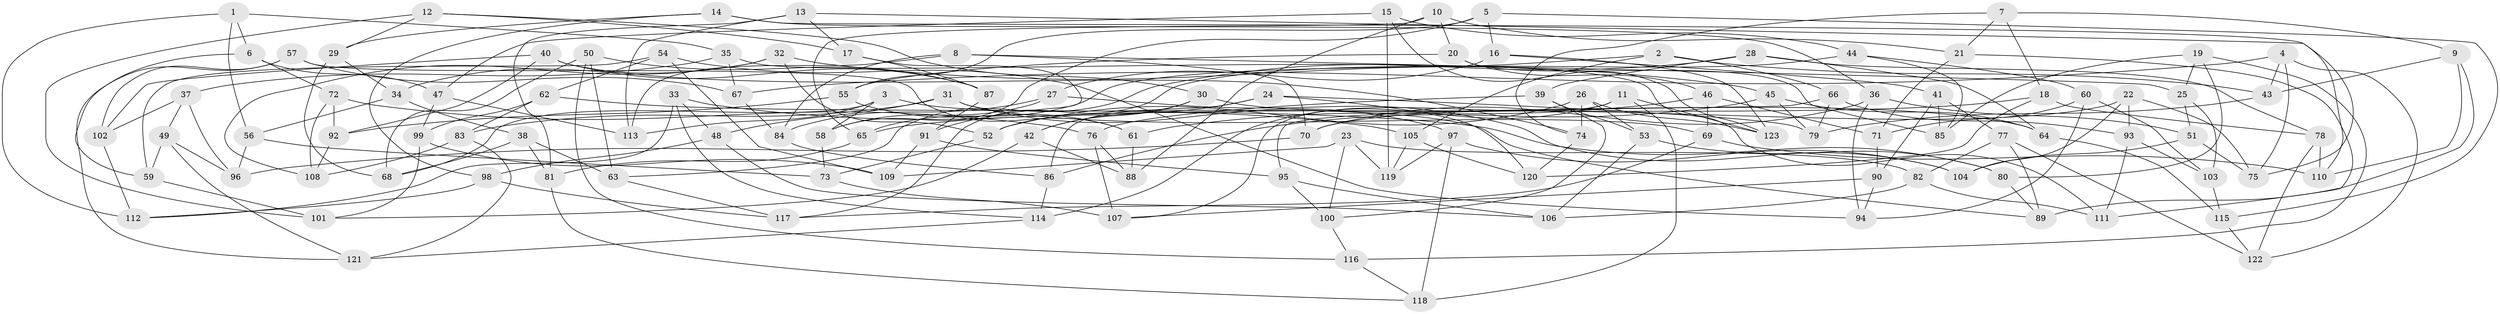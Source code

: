 // coarse degree distribution, {4: 0.38961038961038963, 6: 0.5064935064935064, 5: 0.09090909090909091, 3: 0.012987012987012988}
// Generated by graph-tools (version 1.1) at 2025/42/03/06/25 10:42:17]
// undirected, 123 vertices, 246 edges
graph export_dot {
graph [start="1"]
  node [color=gray90,style=filled];
  1;
  2;
  3;
  4;
  5;
  6;
  7;
  8;
  9;
  10;
  11;
  12;
  13;
  14;
  15;
  16;
  17;
  18;
  19;
  20;
  21;
  22;
  23;
  24;
  25;
  26;
  27;
  28;
  29;
  30;
  31;
  32;
  33;
  34;
  35;
  36;
  37;
  38;
  39;
  40;
  41;
  42;
  43;
  44;
  45;
  46;
  47;
  48;
  49;
  50;
  51;
  52;
  53;
  54;
  55;
  56;
  57;
  58;
  59;
  60;
  61;
  62;
  63;
  64;
  65;
  66;
  67;
  68;
  69;
  70;
  71;
  72;
  73;
  74;
  75;
  76;
  77;
  78;
  79;
  80;
  81;
  82;
  83;
  84;
  85;
  86;
  87;
  88;
  89;
  90;
  91;
  92;
  93;
  94;
  95;
  96;
  97;
  98;
  99;
  100;
  101;
  102;
  103;
  104;
  105;
  106;
  107;
  108;
  109;
  110;
  111;
  112;
  113;
  114;
  115;
  116;
  117;
  118;
  119;
  120;
  121;
  122;
  123;
  1 -- 56;
  1 -- 6;
  1 -- 112;
  1 -- 35;
  2 -- 43;
  2 -- 66;
  2 -- 105;
  2 -- 65;
  3 -- 58;
  3 -- 68;
  3 -- 89;
  3 -- 113;
  4 -- 75;
  4 -- 67;
  4 -- 43;
  4 -- 122;
  5 -- 58;
  5 -- 16;
  5 -- 55;
  5 -- 115;
  6 -- 72;
  6 -- 47;
  6 -- 59;
  7 -- 9;
  7 -- 18;
  7 -- 21;
  7 -- 74;
  8 -- 113;
  8 -- 70;
  8 -- 25;
  8 -- 84;
  9 -- 43;
  9 -- 89;
  9 -- 110;
  10 -- 21;
  10 -- 20;
  10 -- 65;
  10 -- 88;
  11 -- 107;
  11 -- 114;
  11 -- 118;
  11 -- 123;
  12 -- 29;
  12 -- 30;
  12 -- 101;
  12 -- 17;
  13 -- 113;
  13 -- 81;
  13 -- 17;
  13 -- 75;
  14 -- 29;
  14 -- 110;
  14 -- 98;
  14 -- 36;
  15 -- 123;
  15 -- 47;
  15 -- 44;
  15 -- 119;
  16 -- 41;
  16 -- 27;
  16 -- 123;
  17 -- 87;
  17 -- 91;
  18 -- 65;
  18 -- 120;
  18 -- 78;
  19 -- 80;
  19 -- 25;
  19 -- 85;
  19 -- 116;
  20 -- 55;
  20 -- 46;
  20 -- 85;
  21 -- 71;
  21 -- 111;
  22 -- 70;
  22 -- 104;
  22 -- 93;
  22 -- 75;
  23 -- 100;
  23 -- 82;
  23 -- 119;
  23 -- 109;
  24 -- 120;
  24 -- 79;
  24 -- 42;
  24 -- 86;
  25 -- 51;
  25 -- 103;
  26 -- 123;
  26 -- 53;
  26 -- 74;
  26 -- 52;
  27 -- 58;
  27 -- 104;
  27 -- 84;
  28 -- 39;
  28 -- 63;
  28 -- 78;
  28 -- 64;
  29 -- 68;
  29 -- 34;
  30 -- 52;
  30 -- 64;
  30 -- 42;
  31 -- 69;
  31 -- 48;
  31 -- 83;
  31 -- 97;
  32 -- 52;
  32 -- 45;
  32 -- 34;
  32 -- 108;
  33 -- 105;
  33 -- 114;
  33 -- 48;
  33 -- 112;
  34 -- 38;
  34 -- 56;
  35 -- 37;
  35 -- 111;
  35 -- 67;
  36 -- 70;
  36 -- 51;
  36 -- 94;
  37 -- 96;
  37 -- 102;
  37 -- 49;
  38 -- 81;
  38 -- 63;
  38 -- 68;
  39 -- 100;
  39 -- 53;
  39 -- 76;
  40 -- 102;
  40 -- 92;
  40 -- 87;
  40 -- 74;
  41 -- 77;
  41 -- 90;
  41 -- 85;
  42 -- 88;
  42 -- 101;
  43 -- 79;
  44 -- 85;
  44 -- 60;
  44 -- 117;
  45 -- 64;
  45 -- 79;
  45 -- 86;
  46 -- 71;
  46 -- 61;
  46 -- 69;
  47 -- 113;
  47 -- 99;
  48 -- 106;
  48 -- 98;
  49 -- 121;
  49 -- 96;
  49 -- 59;
  50 -- 87;
  50 -- 68;
  50 -- 116;
  50 -- 63;
  51 -- 104;
  51 -- 75;
  52 -- 73;
  53 -- 80;
  53 -- 106;
  54 -- 94;
  54 -- 59;
  54 -- 109;
  54 -- 62;
  55 -- 92;
  55 -- 61;
  56 -- 73;
  56 -- 96;
  57 -- 102;
  57 -- 121;
  57 -- 67;
  57 -- 61;
  58 -- 73;
  59 -- 101;
  60 -- 103;
  60 -- 71;
  60 -- 94;
  61 -- 88;
  62 -- 83;
  62 -- 99;
  62 -- 80;
  63 -- 117;
  64 -- 115;
  65 -- 81;
  66 -- 79;
  66 -- 93;
  66 -- 95;
  67 -- 84;
  69 -- 110;
  69 -- 117;
  70 -- 96;
  71 -- 90;
  72 -- 76;
  72 -- 108;
  72 -- 92;
  73 -- 107;
  74 -- 120;
  76 -- 107;
  76 -- 88;
  77 -- 82;
  77 -- 89;
  77 -- 122;
  78 -- 110;
  78 -- 122;
  80 -- 89;
  81 -- 118;
  82 -- 111;
  82 -- 106;
  83 -- 121;
  83 -- 108;
  84 -- 86;
  86 -- 114;
  87 -- 91;
  90 -- 107;
  90 -- 94;
  91 -- 109;
  91 -- 95;
  92 -- 108;
  93 -- 111;
  93 -- 103;
  95 -- 106;
  95 -- 100;
  97 -- 119;
  97 -- 104;
  97 -- 118;
  98 -- 117;
  98 -- 112;
  99 -- 101;
  99 -- 109;
  100 -- 116;
  102 -- 112;
  103 -- 115;
  105 -- 120;
  105 -- 119;
  114 -- 121;
  115 -- 122;
  116 -- 118;
}
